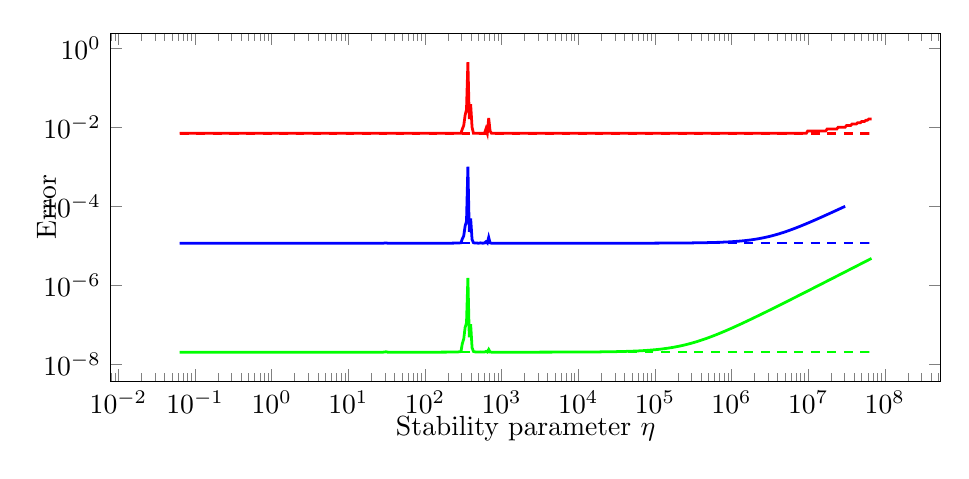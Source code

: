 \begin{tikzpicture}%
\begin{axis}[xmode=log,ymode=log,height=6cm,mark options={solid},xlabel={Stability parameter $\eta$},ylabel={Error},ylabel style={yshift=-0.4cm},xlabel style={yshift=0.2cm},width=1\textwidth]%
\addplot[color=green,line width=1pt,solid] coordinates {%
(0.063,2.012e-08)%
(0.065,2.012e-08)%
(0.068,2.012e-08)%
(0.071,2.012e-08)%
(0.074,2.012e-08)%
(0.077,2.012e-08)%
(0.08,2.012e-08)%
(0.084,2.012e-08)%
(0.087,2.012e-08)%
(0.091,2.012e-08)%
(0.095,2.012e-08)%
(0.099,2.012e-08)%
(0.103,2.012e-08)%
(0.108,2.012e-08)%
(0.112,2.012e-08)%
(0.116,2.012e-08)%
(0.122,2.012e-08)%
(0.127,2.012e-08)%
(0.132,2.012e-08)%
(0.138,2.012e-08)%
(0.144,2.012e-08)%
(0.15,2.012e-08)%
(0.156,2.012e-08)%
(0.163,2.012e-08)%
(0.17,2.012e-08)%
(0.177,2.012e-08)%
(0.185,2.012e-08)%
(0.193,2.012e-08)%
(0.201,2.012e-08)%
(0.209,2.012e-08)%
(0.218,2.012e-08)%
(0.227,2.012e-08)%
(0.237,2.012e-08)%
(0.247,2.012e-08)%
(0.258,2.012e-08)%
(0.269,2.012e-08)%
(0.28,2.012e-08)%
(0.292,2.012e-08)%
(0.305,2.012e-08)%
(0.317,2.012e-08)%
(0.331,2.012e-08)%
(0.345,2.012e-08)%
(0.36,2.012e-08)%
(0.375,2.012e-08)%
(0.391,2.012e-08)%
(0.408,2.012e-08)%
(0.425,2.012e-08)%
(0.443,2.012e-08)%
(0.462,2.012e-08)%
(0.481,2.012e-08)%
(0.502,2.012e-08)%
(0.524,2.012e-08)%
(0.546,2.012e-08)%
(0.569,2.012e-08)%
(0.593,2.012e-08)%
(0.618,2.012e-08)%
(0.644,2.012e-08)%
(0.672,2.012e-08)%
(0.701,2.012e-08)%
(0.731,2.012e-08)%
(0.762,2.012e-08)%
(0.794,2.012e-08)%
(0.828,2.012e-08)%
(0.863,2.012e-08)%
(0.9,2.012e-08)%
(0.938,2.012e-08)%
(0.978,2.012e-08)%
(1.02,2.012e-08)%
(1.063,2.012e-08)%
(1.108,2.012e-08)%
(1.155,2.012e-08)%
(1.204,2.012e-08)%
(1.256,2.012e-08)%
(1.309,2.012e-08)%
(1.365,2.012e-08)%
(1.423,2.012e-08)%
(1.484,2.012e-08)%
(1.547,2.012e-08)%
(1.613,2.012e-08)%
(1.681,2.012e-08)%
(1.753,2.012e-08)%
(1.827,2.012e-08)%
(1.905,2.012e-08)%
(1.986,2.012e-08)%
(2.07,2.012e-08)%
(2.159,2.012e-08)%
(2.251,2.012e-08)%
(2.346,2.012e-08)%
(2.446,2.012e-08)%
(2.55,2.012e-08)%
(2.659,2.012e-08)%
(2.772,2.012e-08)%
(2.89,2.012e-08)%
(3.013,2.012e-08)%
(3.141,2.012e-08)%
(3.275,2.012e-08)%
(3.414,2.012e-08)%
(3.56,2.012e-08)%
(3.711,2.012e-08)%
(3.869,2.012e-08)%
(4.033,2.012e-08)%
(4.205,2.012e-08)%
(4.384,2.012e-08)%
(4.571,2.012e-08)%
(4.765,2.012e-08)%
(4.968,2.012e-08)%
(5.18,2.012e-08)%
(5.4,2.012e-08)%
(5.629,2.012e-08)%
(5.869,2.012e-08)%
(6.118,2.012e-08)%
(6.379,2.012e-08)%
(6.65,2.012e-08)%
(6.934,2.012e-08)%
(7.229,2.012e-08)%
(7.536,2.012e-08)%
(7.857,2.012e-08)%
(8.191,2.012e-08)%
(8.54,2.012e-08)%
(8.903,2.012e-08)%
(9.282,2.012e-08)%
(9.677,2.012e-08)%
(10.089,2.012e-08)%
(10.518,2.012e-08)%
(10.966,2.012e-08)%
(11.432,2.012e-08)%
(11.919,2.012e-08)%
(12.426,2.012e-08)%
(12.955,2.012e-08)%
(13.506,2.012e-08)%
(14.081,2.012e-08)%
(14.68,2.012e-08)%
(15.304,2.012e-08)%
(15.956,2.012e-08)%
(16.635,2.012e-08)%
(17.343,2.012e-08)%
(18.081,2.012e-08)%
(18.85,2.012e-08)%
(19.652,2.012e-08)%
(20.488,2.012e-08)%
(21.36,2.012e-08)%
(22.269,2.012e-08)%
(23.217,2.012e-08)%
(24.204,2.012e-08)%
(25.235,2.012e-08)%
(26.308,2.012e-08)%
(27.428,2.013e-08)%
(28.595,2.014e-08)%
(29.811,2.031e-08)%
(31.08,2.061e-08)%
(32.403,2.017e-08)%
(33.781,2.014e-08)%
(35.219,2.014e-08)%
(36.717,2.013e-08)%
(38.28,2.013e-08)%
(39.909,2.013e-08)%
(41.607,2.013e-08)%
(43.377,2.013e-08)%
(45.224,2.013e-08)%
(47.148,2.013e-08)%
(49.154,2.013e-08)%
(51.245,2.013e-08)%
(53.427,2.013e-08)%
(55.7,2.013e-08)%
(58.07,2.013e-08)%
(60.541,2.013e-08)%
(63.117,2.013e-08)%
(65.803,2.013e-08)%
(68.603,2.013e-08)%
(71.523,2.013e-08)%
(74.566,2.013e-08)%
(77.739,2.013e-08)%
(81.046,2.013e-08)%
(84.495,2.013e-08)%
(88.091,2.013e-08)%
(91.839,2.013e-08)%
(95.747,2.013e-08)%
(99.822,2.013e-08)%
(104.07,2.013e-08)%
(108.498,2.014e-08)%
(113.115,2.014e-08)%
(117.928,2.014e-08)%
(122.946,2.014e-08)%
(128.178,2.014e-08)%
(133.632,2.014e-08)%
(139.318,2.015e-08)%
(145.247,2.015e-08)%
(151.428,2.015e-08)%
(157.871,2.015e-08)%
(164.589,2.016e-08)%
(171.593,2.016e-08)%
(178.895,2.017e-08)%
(186.507,2.017e-08)%
(194.444,2.018e-08)%
(202.717,2.019e-08)%
(211.343,2.02e-08)%
(220.337,2.021e-08)%
(229.713,2.023e-08)%
(239.487,2.026e-08)%
(249.679,2.029e-08)%
(260.303,2.034e-08)%
(271.38,2.043e-08)%
(282.927,2.057e-08)%
(294.967,2.085e-08)%
(307.519,3.361e-08)%
(320.604,4.31e-08)%
(334.246,8.534e-08)%
(348.47,1.1e-07)%
(363.298,1.533e-06)%
(378.757,4.802e-08)%
(394.874,1.026e-07)%
(411.677,2.622e-08)%
(429.196,2.097e-08)%
(447.459,2.048e-08)%
(466.499,2.041e-08)%
(486.35,2.03e-08)%
(507.046,2.026e-08)%
(528.622,2.045e-08)%
(551.116,2.025e-08)%
(574.568,2.022e-08)%
(599.017,2.027e-08)%
(624.507,2.097e-08)%
(651.078,2.021e-08)%
(678.784,2.358e-08)%
(707.667,2.031e-08)%
(737.786,2.015e-08)%
(769.178,2.015e-08)%
(801.907,2.014e-08)%
(836.032,2.014e-08)%
(871.61,2.014e-08)%
(908.698,2.014e-08)%
(947.366,2.014e-08)%
(987.68,2.014e-08)%
(1029.709,2.014e-08)%
(1073.523,2.014e-08)%
(1119.2,2.014e-08)%
(1166.829,2.014e-08)%
(1216.48,2.014e-08)%
(1268.243,2.014e-08)%
(1322.214,2.014e-08)%
(1378.477,2.014e-08)%
(1437.133,2.014e-08)%
(1498.285,2.014e-08)%
(1562.042,2.014e-08)%
(1628.512,2.014e-08)%
(1697.811,2.014e-08)%
(1770.054,2.014e-08)%
(1845.376,2.014e-08)%
(1923.904,2.014e-08)%
(2005.766,2.014e-08)%
(2091.117,2.014e-08)%
(2180.102,2.014e-08)%
(2272.87,2.014e-08)%
(2369.587,2.015e-08)%
(2470.419,2.015e-08)%
(2575.546,2.015e-08)%
(2685.139,2.015e-08)%
(2799.398,2.015e-08)%
(2918.522,2.015e-08)%
(3042.714,2.015e-08)%
(3172.186,2.016e-08)%
(3307.174,2.016e-08)%
(3447.904,2.016e-08)%
(3594.618,2.016e-08)%
(3747.578,2.016e-08)%
(3907.046,2.017e-08)%
(4073.306,2.017e-08)%
(4246.637,2.017e-08)%
(4427.341,2.017e-08)%
(4615.738,2.018e-08)%
(4812.147,2.018e-08)%
(5016.915,2.018e-08)%
(5230.4,2.019e-08)%
(5452.966,2.019e-08)%
(5685.005,2.019e-08)%
(5926.918,2.02e-08)%
(6179.123,2.02e-08)%
(6442.048,2.02e-08)%
(6716.16,2.021e-08)%
(7001.984,2.021e-08)%
(7299.904,2.022e-08)%
(7610.56,2.022e-08)%
(7934.4,2.023e-08)%
(8272.064,2.023e-08)%
(8624.064,2.024e-08)%
(8991.04,2.025e-08)%
(9373.632,2.025e-08)%
(9772.48,2.026e-08)%
(10188.352,2.027e-08)%
(10621.888,2.028e-08)%
(11073.856,2.028e-08)%
(11545.088,2.029e-08)%
(12036.352,2.03e-08)%
(12548.544,2.031e-08)%
(13082.496,2.032e-08)%
(13639.168,2.033e-08)%
(14219.584,2.035e-08)%
(14824.64,2.036e-08)%
(15455.488,2.037e-08)%
(16113.152,2.039e-08)%
(16798.848,2.04e-08)%
(17513.664,2.042e-08)%
(18258.88,2.043e-08)%
(19035.84,2.045e-08)%
(19845.888,2.047e-08)%
(20690.368,2.049e-08)%
(21570.816,2.051e-08)%
(22488.704,2.053e-08)%
(23445.696,2.055e-08)%
(24443.328,2.057e-08)%
(25483.456,2.06e-08)%
(26567.872,2.063e-08)%
(27698.432,2.066e-08)%
(28877.056,2.069e-08)%
(30105.856,2.072e-08)%
(31386.944,2.075e-08)%
(32722.496,2.079e-08)%
(34114.944,2.083e-08)%
(35566.656,2.087e-08)%
(37080.064,2.091e-08)%
(38657.92,2.095e-08)%
(40302.912,2.1e-08)%
(42017.92,2.105e-08)%
(43805.888,2.111e-08)%
(45669.952,2.116e-08)%
(47613.312,2.122e-08)%
(49639.424,2.129e-08)%
(51751.68,2.136e-08)%
(53953.856,2.143e-08)%
(56249.728,2.15e-08)%
(58643.328,2.159e-08)%
(61138.752,2.167e-08)%
(63740.352,2.176e-08)%
(66452.48,2.186e-08)%
(69280.64,2.196e-08)%
(72228.48,2.207e-08)%
(75301.76,2.219e-08)%
(78506.24,2.231e-08)%
(81847.04,2.244e-08)%
(85329.92,2.258e-08)%
(88960.64,2.272e-08)%
(92746.24,2.288e-08)%
(96693.12,2.304e-08)%
(100807.68,2.322e-08)%
(105096.96,2.34e-08)%
(109569.28,2.36e-08)%
(114231.68,2.38e-08)%
(119092.48,2.402e-08)%
(124160.0,2.426e-08)%
(129443.84,2.45e-08)%
(134951.68,2.477e-08)%
(140694.4,2.504e-08)%
(146680.96,2.533e-08)%
(152922.88,2.565e-08)%
(159430.4,2.597e-08)%
(166214.4,2.632e-08)%
(173287.04,2.669e-08)%
(180661.12,2.708e-08)%
(188348.8,2.749e-08)%
(196363.52,2.792e-08)%
(204719.36,2.838e-08)%
(213430.4,2.886e-08)%
(222512.64,2.937e-08)%
(231980.8,2.991e-08)%
(241852.16,3.048e-08)%
(252144.0,3.108e-08)%
(262873.6,3.171e-08)%
(274059.52,3.237e-08)%
(285720.96,3.307e-08)%
(297879.68,3.381e-08)%
(310554.88,3.459e-08)%
(323769.6,3.54e-08)%
(337546.88,3.626e-08)%
(351910.4,3.716e-08)%
(366885.12,3.811e-08)%
(382497.28,3.911e-08)%
(398773.76,4.015e-08)%
(415742.72,4.125e-08)%
(433433.6,4.24e-08)%
(451877.12,4.361e-08)%
(471105.92,4.487e-08)%
(491152.64,4.62e-08)%
(512052.48,4.759e-08)%
(533841.28,4.905e-08)%
(556558.08,5.058e-08)%
(580240.64,5.217e-08)%
(604931.84,5.384e-08)%
(630673.28,5.559e-08)%
(657510.4,5.743e-08)%
(685491.2,5.934e-08)%
(714656.0,6.134e-08)%
(745068.8,6.344e-08)%
(776774.4,6.563e-08)%
(809824.0,6.792e-08)%
(844288.0,7.031e-08)%
(880211.2,7.281e-08)%
(917670.4,7.542e-08)%
(956716.8,7.814e-08)%
(997427.2,8.099e-08)%
(1039872.0,8.396e-08)%
(1084121.6,8.707e-08)%
(1130252.8,9.03e-08)%
(1178348.8,9.369e-08)%
(1228492.8,9.722e-08)%
(1280768.0,1.009e-07)%
(1335270.4,1.047e-07)%
(1392089.6,1.088e-07)%
(1451321.6,1.129e-07)%
(1513081.6,1.173e-07)%
(1577465.6,1.219e-07)%
(1644595.2,1.266e-07)%
(1714572.8,1.316e-07)%
(1787532.8,1.368e-07)%
(1863596.8,1.422e-07)%
(1942899.2,1.478e-07)%
(2025574.4,1.537e-07)%
(2111769.6,1.598e-07)%
(2201632.0,1.662e-07)%
(2295315.2,1.728e-07)%
(2392985.6,1.798e-07)%
(2494816.0,1.87e-07)%
(2600972.8,1.946e-07)%
(2711654.4,2.024e-07)%
(2827040.0,2.106e-07)%
(2947340.8,2.192e-07)%
(3072755.2,2.281e-07)%
(3203513.6,2.374e-07)%
(3339827.2,2.471e-07)%
(3481945.6,2.573e-07)%
(3630112.0,2.678e-07)%
(3784582.4,2.788e-07)%
(3945625.6,2.903e-07)%
(4113523.2,3.022e-07)%
(4288569.6,3.147e-07)%
(4471059.2,3.277e-07)%
(4661312.0,3.412e-07)%
(4859660.8,3.554e-07)%
(5066457.6,3.701e-07)%
(5282048.0,3.854e-07)%
(5506809.6,4.015e-07)%
(5741139.2,4.181e-07)%
(5985440.0,4.355e-07)%
(6240134.4,4.536e-07)%
(6505664.0,4.725e-07)%
(6782528.0,4.922e-07)%
(7071104.0,5.128e-07)%
(7372032.0,5.342e-07)%
(7685696.0,5.565e-07)%
(8012736.0,5.798e-07)%
(8353728.0,6.04e-07)%
(8709184.0,6.293e-07)%
(9079808.0,6.556e-07)%
(9466176.0,6.831e-07)%
(9868992.0,7.117e-07)%
(10288896.0,7.416e-07)%
(10726720.0,7.727e-07)%
(11183168.0,8.052e-07)%
(11659072.0,8.39e-07)%
(12155200.0,8.743e-07)%
(12672448.0,9.111e-07)%
(13211712.0,9.493e-07)%
(13773888.0,9.893e-07)%
(14360000.0,1.031e-06)%
(14971072.0,1.074e-06)%
(15608128.0,1.119e-06)%
(16272256.0,1.167e-06)%
(16964672.0,1.216e-06)%
(17686592.0,1.267e-06)%
(18439168.0,1.32e-06)%
(19223808.0,1.376e-06)%
(20041856.0,1.434e-06)%
(20894720.0,1.494e-06)%
(21783808.0,1.557e-06)%
(22710784.0,1.623e-06)%
(23677184.0,1.692e-06)%
(24684736.0,1.763e-06)%
(25735104.0,1.837e-06)%
(26830208.0,1.915e-06)%
(27971904.0,1.996e-06)%
(29162176.0,2.08e-06)%
(30403136.0,2.168e-06)%
(31696832.0,2.259e-06)%
(33045632.0,2.355e-06)%
(34451776.0,2.454e-06)%
(35917824.0,2.558e-06)%
(37446208.0,2.666e-06)%
(39039680.0,2.778e-06)%
(40700864.0,2.896e-06)%
(42432832.0,3.018e-06)%
(44238464.0,3.145e-06)%
(46120896.0,3.278e-06)%
(48083456.0,3.416e-06)%
(50129536.0,3.561e-06)%
(52262720.0,3.711e-06)%
(54486656.0,3.868e-06)%
(56805184.0,4.031e-06)%
(59222400.0,4.201e-06)%
(61742464.0,4.379e-06)%
(64369920.0,4.564e-06)%
(67109120.0,4.756e-06)%
};%
%
%
\addplot[color=blue,line width=1pt,solid] coordinates {%
(0.063,1.153e-05)%
(0.065,1.153e-05)%
(0.068,1.153e-05)%
(0.071,1.153e-05)%
(0.074,1.153e-05)%
(0.077,1.153e-05)%
(0.08,1.153e-05)%
(0.084,1.153e-05)%
(0.087,1.153e-05)%
(0.091,1.153e-05)%
(0.095,1.153e-05)%
(0.099,1.153e-05)%
(0.103,1.153e-05)%
(0.108,1.153e-05)%
(0.112,1.153e-05)%
(0.116,1.153e-05)%
(0.122,1.153e-05)%
(0.127,1.153e-05)%
(0.132,1.153e-05)%
(0.138,1.153e-05)%
(0.144,1.153e-05)%
(0.15,1.153e-05)%
(0.156,1.153e-05)%
(0.163,1.153e-05)%
(0.17,1.153e-05)%
(0.177,1.153e-05)%
(0.185,1.153e-05)%
(0.193,1.153e-05)%
(0.201,1.153e-05)%
(0.209,1.153e-05)%
(0.218,1.153e-05)%
(0.227,1.153e-05)%
(0.237,1.153e-05)%
(0.247,1.153e-05)%
(0.258,1.153e-05)%
(0.269,1.153e-05)%
(0.28,1.153e-05)%
(0.292,1.153e-05)%
(0.305,1.153e-05)%
(0.317,1.153e-05)%
(0.331,1.153e-05)%
(0.345,1.153e-05)%
(0.36,1.153e-05)%
(0.375,1.153e-05)%
(0.391,1.153e-05)%
(0.408,1.153e-05)%
(0.425,1.153e-05)%
(0.443,1.153e-05)%
(0.462,1.153e-05)%
(0.481,1.153e-05)%
(0.502,1.153e-05)%
(0.524,1.153e-05)%
(0.546,1.153e-05)%
(0.569,1.153e-05)%
(0.593,1.153e-05)%
(0.618,1.153e-05)%
(0.644,1.153e-05)%
(0.672,1.153e-05)%
(0.701,1.153e-05)%
(0.731,1.153e-05)%
(0.762,1.153e-05)%
(0.794,1.153e-05)%
(0.828,1.153e-05)%
(0.863,1.153e-05)%
(0.9,1.153e-05)%
(0.938,1.153e-05)%
(0.978,1.153e-05)%
(1.02,1.153e-05)%
(1.063,1.153e-05)%
(1.108,1.153e-05)%
(1.155,1.153e-05)%
(1.204,1.153e-05)%
(1.256,1.153e-05)%
(1.309,1.153e-05)%
(1.365,1.153e-05)%
(1.423,1.153e-05)%
(1.484,1.153e-05)%
(1.547,1.153e-05)%
(1.613,1.153e-05)%
(1.681,1.153e-05)%
(1.753,1.153e-05)%
(1.827,1.153e-05)%
(1.905,1.153e-05)%
(1.986,1.153e-05)%
(2.07,1.153e-05)%
(2.159,1.153e-05)%
(2.251,1.153e-05)%
(2.346,1.153e-05)%
(2.446,1.153e-05)%
(2.55,1.153e-05)%
(2.659,1.153e-05)%
(2.772,1.153e-05)%
(2.89,1.153e-05)%
(3.013,1.153e-05)%
(3.141,1.153e-05)%
(3.275,1.153e-05)%
(3.414,1.153e-05)%
(3.56,1.153e-05)%
(3.711,1.153e-05)%
(3.869,1.153e-05)%
(4.033,1.153e-05)%
(4.205,1.153e-05)%
(4.384,1.153e-05)%
(4.571,1.153e-05)%
(4.765,1.153e-05)%
(4.968,1.153e-05)%
(5.18,1.153e-05)%
(5.4,1.153e-05)%
(5.629,1.153e-05)%
(5.869,1.153e-05)%
(6.118,1.153e-05)%
(6.379,1.153e-05)%
(6.65,1.153e-05)%
(6.934,1.153e-05)%
(7.229,1.153e-05)%
(7.536,1.153e-05)%
(7.857,1.153e-05)%
(8.191,1.153e-05)%
(8.54,1.153e-05)%
(8.903,1.153e-05)%
(9.282,1.153e-05)%
(9.677,1.153e-05)%
(10.089,1.153e-05)%
(10.518,1.153e-05)%
(10.966,1.153e-05)%
(11.432,1.153e-05)%
(11.919,1.153e-05)%
(12.426,1.153e-05)%
(12.955,1.153e-05)%
(13.506,1.153e-05)%
(14.081,1.153e-05)%
(14.68,1.153e-05)%
(15.304,1.153e-05)%
(15.956,1.153e-05)%
(16.635,1.153e-05)%
(17.343,1.153e-05)%
(18.081,1.153e-05)%
(18.85,1.153e-05)%
(19.652,1.153e-05)%
(20.488,1.153e-05)%
(21.36,1.153e-05)%
(22.269,1.153e-05)%
(23.217,1.153e-05)%
(24.204,1.153e-05)%
(25.235,1.154e-05)%
(26.308,1.154e-05)%
(27.428,1.154e-05)%
(28.595,1.155e-05)%
(29.811,1.163e-05)%
(31.08,1.172e-05)%
(32.403,1.155e-05)%
(33.781,1.154e-05)%
(35.219,1.154e-05)%
(36.717,1.154e-05)%
(38.28,1.154e-05)%
(39.909,1.154e-05)%
(41.607,1.154e-05)%
(43.377,1.154e-05)%
(45.224,1.154e-05)%
(47.148,1.154e-05)%
(49.154,1.154e-05)%
(51.245,1.154e-05)%
(53.427,1.154e-05)%
(55.7,1.154e-05)%
(58.07,1.154e-05)%
(60.541,1.154e-05)%
(63.117,1.154e-05)%
(65.803,1.154e-05)%
(68.603,1.154e-05)%
(71.523,1.154e-05)%
(74.566,1.154e-05)%
(77.739,1.154e-05)%
(81.046,1.154e-05)%
(84.495,1.154e-05)%
(88.091,1.154e-05)%
(91.839,1.154e-05)%
(95.747,1.154e-05)%
(99.822,1.154e-05)%
(104.07,1.154e-05)%
(108.498,1.154e-05)%
(113.115,1.154e-05)%
(117.928,1.154e-05)%
(122.946,1.154e-05)%
(128.178,1.154e-05)%
(133.632,1.155e-05)%
(139.318,1.155e-05)%
(145.247,1.155e-05)%
(151.428,1.155e-05)%
(157.871,1.155e-05)%
(164.589,1.155e-05)%
(171.593,1.155e-05)%
(178.895,1.156e-05)%
(186.507,1.156e-05)%
(194.444,1.156e-05)%
(202.717,1.157e-05)%
(211.343,1.157e-05)%
(220.337,1.158e-05)%
(229.713,1.159e-05)%
(239.487,1.16e-05)%
(249.679,1.162e-05)%
(260.303,1.164e-05)%
(271.38,1.167e-05)%
(282.927,1.173e-05)%
(294.967,1.185e-05)%
(307.519,1.49e-05)%
(320.604,1.769e-05)%
(334.246,3.12e-05)%
(348.47,4.192e-05)%
(363.298,0.001)%
(378.757,2.227e-05)%
(394.874,4.904e-05)%
(411.677,1.433e-05)%
(429.196,1.189e-05)%
(447.459,1.165e-05)%
(466.499,1.164e-05)%
(486.35,1.159e-05)%
(507.046,1.157e-05)%
(528.622,1.177e-05)%
(551.116,1.16e-05)%
(574.568,1.158e-05)%
(599.017,1.165e-05)%
(624.507,1.256e-05)%
(651.078,1.162e-05)%
(678.784,1.629e-05)%
(707.667,1.179e-05)%
(737.786,1.154e-05)%
(769.178,1.153e-05)%
(801.907,1.153e-05)%
(836.032,1.153e-05)%
(871.61,1.153e-05)%
(908.698,1.153e-05)%
(947.366,1.152e-05)%
(987.68,1.152e-05)%
(1029.709,1.152e-05)%
(1073.523,1.152e-05)%
(1119.2,1.152e-05)%
(1166.829,1.152e-05)%
(1216.48,1.152e-05)%
(1268.243,1.152e-05)%
(1322.214,1.152e-05)%
(1378.477,1.152e-05)%
(1437.133,1.152e-05)%
(1498.285,1.152e-05)%
(1562.042,1.152e-05)%
(1628.512,1.152e-05)%
(1697.811,1.152e-05)%
(1770.054,1.152e-05)%
(1845.376,1.152e-05)%
(1923.904,1.152e-05)%
(2005.766,1.152e-05)%
(2091.117,1.152e-05)%
(2180.102,1.152e-05)%
(2272.87,1.152e-05)%
(2369.587,1.152e-05)%
(2470.419,1.152e-05)%
(2575.546,1.152e-05)%
(2685.139,1.152e-05)%
(2799.398,1.152e-05)%
(2918.522,1.152e-05)%
(3042.714,1.152e-05)%
(3172.186,1.152e-05)%
(3307.174,1.152e-05)%
(3447.904,1.152e-05)%
(3594.618,1.152e-05)%
(3747.578,1.152e-05)%
(3907.046,1.152e-05)%
(4073.306,1.152e-05)%
(4246.637,1.152e-05)%
(4427.341,1.152e-05)%
(4615.738,1.152e-05)%
(4812.147,1.153e-05)%
(5016.915,1.153e-05)%
(5230.4,1.153e-05)%
(5452.966,1.153e-05)%
(5685.005,1.153e-05)%
(5926.918,1.153e-05)%
(6179.123,1.153e-05)%
(6442.048,1.153e-05)%
(6716.16,1.153e-05)%
(7001.984,1.153e-05)%
(7299.904,1.153e-05)%
(7610.56,1.153e-05)%
(7934.4,1.153e-05)%
(8272.064,1.153e-05)%
(8624.064,1.153e-05)%
(8991.04,1.153e-05)%
(9373.632,1.153e-05)%
(9772.48,1.153e-05)%
(10188.352,1.153e-05)%
(10621.888,1.153e-05)%
(11073.856,1.153e-05)%
(11545.088,1.153e-05)%
(12036.352,1.153e-05)%
(12548.544,1.153e-05)%
(13082.496,1.153e-05)%
(13639.168,1.153e-05)%
(14219.584,1.153e-05)%
(14824.64,1.153e-05)%
(15455.488,1.153e-05)%
(16113.152,1.153e-05)%
(16798.848,1.153e-05)%
(17513.664,1.153e-05)%
(18258.88,1.153e-05)%
(19035.84,1.153e-05)%
(19845.888,1.153e-05)%
(20690.368,1.153e-05)%
(21570.816,1.153e-05)%
(22488.704,1.153e-05)%
(23445.696,1.154e-05)%
(24443.328,1.154e-05)%
(25483.456,1.154e-05)%
(26567.872,1.154e-05)%
(27698.432,1.154e-05)%
(28877.056,1.154e-05)%
(30105.856,1.154e-05)%
(31386.944,1.154e-05)%
(32722.496,1.154e-05)%
(34114.944,1.154e-05)%
(35566.656,1.154e-05)%
(37080.064,1.154e-05)%
(38657.92,1.155e-05)%
(40302.912,1.155e-05)%
(42017.92,1.155e-05)%
(43805.888,1.155e-05)%
(45669.952,1.155e-05)%
(47613.312,1.155e-05)%
(49639.424,1.155e-05)%
(51751.68,1.155e-05)%
(53953.856,1.156e-05)%
(56249.728,1.156e-05)%
(58643.328,1.156e-05)%
(61138.752,1.156e-05)%
(63740.352,1.156e-05)%
(66452.48,1.156e-05)%
(69280.64,1.157e-05)%
(72228.48,1.157e-05)%
(75301.76,1.157e-05)%
(78506.24,1.157e-05)%
(81847.04,1.157e-05)%
(85329.92,1.158e-05)%
(88960.64,1.158e-05)%
(92746.24,1.158e-05)%
(96693.12,1.158e-05)%
(100807.68,1.159e-05)%
(105096.96,1.159e-05)%
(109569.28,1.159e-05)%
(114231.68,1.16e-05)%
(119092.48,1.16e-05)%
(124160.0,1.161e-05)%
(129443.84,1.161e-05)%
(134951.68,1.161e-05)%
(140694.4,1.162e-05)%
(146680.96,1.162e-05)%
(152922.88,1.163e-05)%
(159430.4,1.163e-05)%
(166214.4,1.164e-05)%
(173287.04,1.164e-05)%
(180661.12,1.165e-05)%
(188348.8,1.165e-05)%
(196363.52,1.166e-05)%
(204719.36,1.167e-05)%
(213430.4,1.167e-05)%
(222512.64,1.168e-05)%
(231980.8,1.169e-05)%
(241852.16,1.17e-05)%
(252144.0,1.171e-05)%
(262873.6,1.172e-05)%
(274059.52,1.173e-05)%
(285720.96,1.174e-05)%
(297879.68,1.175e-05)%
(310554.88,1.176e-05)%
(323769.6,1.177e-05)%
(337546.88,1.178e-05)%
(351910.4,1.18e-05)%
(366885.12,1.181e-05)%
(382497.28,1.183e-05)%
(398773.76,1.184e-05)%
(415742.72,1.186e-05)%
(433433.6,1.188e-05)%
(451877.12,1.19e-05)%
(471105.92,1.192e-05)%
(491152.64,1.194e-05)%
(512052.48,1.196e-05)%
(533841.28,1.198e-05)%
(556558.08,1.201e-05)%
(580240.64,1.204e-05)%
(604931.84,1.206e-05)%
(630673.28,1.209e-05)%
(657510.4,1.213e-05)%
(685491.2,1.216e-05)%
(714656.0,1.22e-05)%
(745068.8,1.224e-05)%
(776774.4,1.228e-05)%
(809824.0,1.232e-05)%
(844288.0,1.237e-05)%
(880211.2,1.242e-05)%
(917670.4,1.247e-05)%
(956716.8,1.253e-05)%
(997427.2,1.259e-05)%
(1039872.0,1.265e-05)%
(1084121.6,1.272e-05)%
(1130252.8,1.28e-05)%
(1178348.8,1.287e-05)%
(1228492.8,1.296e-05)%
(1280768.0,1.305e-05)%
(1335270.4,1.314e-05)%
(1392089.6,1.324e-05)%
(1451321.6,1.335e-05)%
(1513081.6,1.346e-05)%
(1577465.6,1.358e-05)%
(1644595.2,1.371e-05)%
(1714572.8,1.385e-05)%
(1787532.8,1.4e-05)%
(1863596.8,1.416e-05)%
(1942899.2,1.432e-05)%
(2025574.4,1.45e-05)%
(2111769.6,1.469e-05)%
(2201632.0,1.489e-05)%
(2295315.2,1.51e-05)%
(2392985.6,1.533e-05)%
(2494816.0,1.557e-05)%
(2600972.8,1.582e-05)%
(2711654.4,1.609e-05)%
(2827040.0,1.638e-05)%
(2947340.8,1.668e-05)%
(3072755.2,1.7e-05)%
(3203513.6,1.734e-05)%
(3339827.2,1.77e-05)%
(3481945.6,1.808e-05)%
(3630112.0,1.848e-05)%
(3784582.4,1.89e-05)%
(3945625.6,1.934e-05)%
(4113523.2,1.981e-05)%
(4288569.6,2.031e-05)%
(4471059.2,2.083e-05)%
(4661312.0,2.137e-05)%
(4859660.8,2.195e-05)%
(5066457.6,2.255e-05)%
(5282048.0,2.318e-05)%
(5506809.6,2.385e-05)%
(5741139.2,2.455e-05)%
(5985440.0,2.528e-05)%
(6240134.4,2.604e-05)%
(6505664.0,2.685e-05)%
(6782528.0,2.769e-05)%
(7071104.0,2.857e-05)%
(7372032.0,2.949e-05)%
(7685696.0,3.045e-05)%
(8012736.0,3.145e-05)%
(8353728.0,3.25e-05)%
(8709184.0,3.36e-05)%
(9079808.0,3.474e-05)%
(9466176.0,3.594e-05)%
(9868992.0,3.718e-05)%
(10288896.0,3.848e-05)%
(10726720.0,3.984e-05)%
(11183168.0,4.125e-05)%
(11659072.0,4.272e-05)%
(12155200.0,4.425e-05)%
(12672448.0,4.585e-05)%
(13211712.0,4.751e-05)%
(13773888.0,4.924e-05)%
(14360000.0,5.105e-05)%
(14971072.0,5.292e-05)%
(15608128.0,5.488e-05)%
(16272256.0,5.691e-05)%
(16964672.0,5.902e-05)%
(17686592.0,6.122e-05)%
(18439168.0,6.351e-05)%
(19223808.0,6.589e-05)%
(20041856.0,6.836e-05)%
(20894720.0,7.093e-05)%
(21783808.0,7.361e-05)%
(22710784.0,7.639e-05)%
(23677184.0,7.928e-05)%
(24684736.0,8.228e-05)%
(25735104.0,8.54e-05)%
(26830208.0,8.864e-05)%
(27971904.0,9.201e-05)%
(29162176.0,9.551e-05)%
(30403136.0,9.915e-05)%
(31696832.0,0.0)%
(33045632.0,0.0)%
(34451776.0,0.0)%
(35917824.0,0.0)%
(37446208.0,0.0)%
(39039680.0,0.0)%
(40700864.0,0.0)%
(42432832.0,0.0)%
(44238464.0,0.0)%
(46120896.0,0.0)%
(48083456.0,0.0)%
(50129536.0,0.0)%
(52262720.0,0.0)%
(54486656.0,0.0)%
(56805184.0,0.0)%
(59222400.0,0.0)%
(61742464.0,0.0)%
(64369920.0,0.0)%
(67109120.0,0.0)%
};%
%
%
\addplot[color=red,line width=1pt,solid] coordinates {%
(0.063,0.007)%
(0.065,0.007)%
(0.068,0.007)%
(0.071,0.007)%
(0.074,0.007)%
(0.077,0.007)%
(0.08,0.007)%
(0.084,0.007)%
(0.087,0.007)%
(0.091,0.007)%
(0.095,0.007)%
(0.099,0.007)%
(0.103,0.007)%
(0.108,0.007)%
(0.112,0.007)%
(0.116,0.007)%
(0.122,0.007)%
(0.127,0.007)%
(0.132,0.007)%
(0.138,0.007)%
(0.144,0.007)%
(0.15,0.007)%
(0.156,0.007)%
(0.163,0.007)%
(0.17,0.007)%
(0.177,0.007)%
(0.185,0.007)%
(0.193,0.007)%
(0.201,0.007)%
(0.209,0.007)%
(0.218,0.007)%
(0.227,0.007)%
(0.237,0.007)%
(0.247,0.007)%
(0.258,0.007)%
(0.269,0.007)%
(0.28,0.007)%
(0.292,0.007)%
(0.305,0.007)%
(0.317,0.007)%
(0.331,0.007)%
(0.345,0.007)%
(0.36,0.007)%
(0.375,0.007)%
(0.391,0.007)%
(0.408,0.007)%
(0.425,0.007)%
(0.443,0.007)%
(0.462,0.007)%
(0.481,0.007)%
(0.502,0.007)%
(0.524,0.007)%
(0.546,0.007)%
(0.569,0.007)%
(0.593,0.007)%
(0.618,0.007)%
(0.644,0.007)%
(0.672,0.007)%
(0.701,0.007)%
(0.731,0.007)%
(0.762,0.007)%
(0.794,0.007)%
(0.828,0.007)%
(0.863,0.007)%
(0.9,0.007)%
(0.938,0.007)%
(0.978,0.007)%
(1.02,0.007)%
(1.063,0.007)%
(1.108,0.007)%
(1.155,0.007)%
(1.204,0.007)%
(1.256,0.007)%
(1.309,0.007)%
(1.365,0.007)%
(1.423,0.007)%
(1.484,0.007)%
(1.547,0.007)%
(1.613,0.007)%
(1.681,0.007)%
(1.753,0.007)%
(1.827,0.007)%
(1.905,0.007)%
(1.986,0.007)%
(2.07,0.007)%
(2.159,0.007)%
(2.251,0.007)%
(2.346,0.007)%
(2.446,0.007)%
(2.55,0.007)%
(2.659,0.007)%
(2.772,0.007)%
(2.89,0.007)%
(3.013,0.007)%
(3.141,0.007)%
(3.275,0.007)%
(3.414,0.007)%
(3.56,0.007)%
(3.711,0.007)%
(3.869,0.007)%
(4.033,0.007)%
(4.205,0.007)%
(4.384,0.007)%
(4.571,0.007)%
(4.765,0.007)%
(4.968,0.007)%
(5.18,0.007)%
(5.4,0.007)%
(5.629,0.007)%
(5.869,0.007)%
(6.118,0.007)%
(6.379,0.007)%
(6.65,0.007)%
(6.934,0.007)%
(7.229,0.007)%
(7.536,0.007)%
(7.857,0.007)%
(8.191,0.007)%
(8.54,0.007)%
(8.903,0.007)%
(9.282,0.007)%
(9.677,0.007)%
(10.089,0.007)%
(10.518,0.007)%
(10.966,0.007)%
(11.432,0.007)%
(11.919,0.007)%
(12.426,0.007)%
(12.955,0.007)%
(13.506,0.007)%
(14.081,0.007)%
(14.68,0.007)%
(15.304,0.007)%
(15.956,0.007)%
(16.635,0.007)%
(17.343,0.007)%
(18.081,0.007)%
(18.85,0.007)%
(19.652,0.007)%
(20.488,0.007)%
(21.36,0.007)%
(22.269,0.007)%
(23.217,0.007)%
(24.204,0.007)%
(25.235,0.007)%
(26.308,0.007)%
(27.428,0.007)%
(28.595,0.007)%
(29.811,0.007)%
(31.08,0.007)%
(32.403,0.007)%
(33.781,0.007)%
(35.219,0.007)%
(36.717,0.007)%
(38.28,0.007)%
(39.909,0.007)%
(41.607,0.007)%
(43.377,0.007)%
(45.224,0.007)%
(47.148,0.007)%
(49.154,0.007)%
(51.245,0.007)%
(53.427,0.007)%
(55.7,0.007)%
(58.07,0.007)%
(60.541,0.007)%
(63.117,0.007)%
(65.803,0.007)%
(68.603,0.007)%
(71.523,0.007)%
(74.566,0.007)%
(77.739,0.007)%
(81.046,0.007)%
(84.495,0.007)%
(88.091,0.007)%
(91.839,0.007)%
(95.747,0.007)%
(99.822,0.007)%
(104.07,0.007)%
(108.498,0.007)%
(113.115,0.007)%
(117.928,0.007)%
(122.946,0.007)%
(128.178,0.007)%
(133.632,0.007)%
(139.318,0.007)%
(145.247,0.007)%
(151.428,0.007)%
(157.871,0.007)%
(164.589,0.007)%
(171.593,0.007)%
(178.895,0.007)%
(186.507,0.007)%
(194.444,0.007)%
(202.717,0.007)%
(211.343,0.007)%
(220.337,0.007)%
(229.713,0.007)%
(239.487,0.007)%
(249.679,0.007)%
(260.303,0.007)%
(271.38,0.007)%
(282.927,0.007)%
(294.967,0.007)%
(307.519,0.009)%
(320.604,0.011)%
(334.246,0.02)%
(348.47,0.028)%
(363.298,0.44)%
(378.757,0.016)%
(394.874,0.038)%
(411.677,0.01)%
(429.196,0.007)%
(447.459,0.007)%
(466.499,0.007)%
(486.35,0.007)%
(507.046,0.007)%
(528.622,0.007)%
(551.116,0.007)%
(574.568,0.007)%
(599.017,0.007)%
(624.507,0.009)%
(651.078,0.007)%
(678.784,0.017)%
(707.667,0.008)%
(737.786,0.007)%
(769.178,0.007)%
(801.907,0.007)%
(836.032,0.007)%
(871.61,0.007)%
(908.698,0.007)%
(947.366,0.007)%
(987.68,0.007)%
(1029.709,0.007)%
(1073.523,0.007)%
(1119.2,0.007)%
(1166.829,0.007)%
(1216.48,0.007)%
(1268.243,0.007)%
(1322.214,0.007)%
(1378.477,0.007)%
(1437.133,0.007)%
(1498.285,0.007)%
(1562.042,0.007)%
(1628.512,0.007)%
(1697.811,0.007)%
(1770.054,0.007)%
(1845.376,0.007)%
(1923.904,0.007)%
(2005.766,0.007)%
(2091.117,0.007)%
(2180.102,0.007)%
(2272.87,0.007)%
(2369.587,0.007)%
(2470.419,0.007)%
(2575.546,0.007)%
(2685.139,0.007)%
(2799.398,0.007)%
(2918.522,0.007)%
(3042.714,0.007)%
(3172.186,0.007)%
(3307.174,0.007)%
(3447.904,0.007)%
(3594.618,0.007)%
(3747.578,0.007)%
(3907.046,0.007)%
(4073.306,0.007)%
(4246.637,0.007)%
(4427.341,0.007)%
(4615.738,0.007)%
(4812.147,0.007)%
(5016.915,0.007)%
(5230.4,0.007)%
(5452.966,0.007)%
(5685.005,0.007)%
(5926.918,0.007)%
(6179.123,0.007)%
(6442.048,0.007)%
(6716.16,0.007)%
(7001.984,0.007)%
(7299.904,0.007)%
(7610.56,0.007)%
(7934.4,0.007)%
(8272.064,0.007)%
(8624.064,0.007)%
(8991.04,0.007)%
(9373.632,0.007)%
(9772.48,0.007)%
(10188.352,0.007)%
(10621.888,0.007)%
(11073.856,0.007)%
(11545.088,0.007)%
(12036.352,0.007)%
(12548.544,0.007)%
(13082.496,0.007)%
(13639.168,0.007)%
(14219.584,0.007)%
(14824.64,0.007)%
(15455.488,0.007)%
(16113.152,0.007)%
(16798.848,0.007)%
(17513.664,0.007)%
(18258.88,0.007)%
(19035.84,0.007)%
(19845.888,0.007)%
(20690.368,0.007)%
(21570.816,0.007)%
(22488.704,0.007)%
(23445.696,0.007)%
(24443.328,0.007)%
(25483.456,0.007)%
(26567.872,0.007)%
(27698.432,0.007)%
(28877.056,0.007)%
(30105.856,0.007)%
(31386.944,0.007)%
(32722.496,0.007)%
(34114.944,0.007)%
(35566.656,0.007)%
(37080.064,0.007)%
(38657.92,0.007)%
(40302.912,0.007)%
(42017.92,0.007)%
(43805.888,0.007)%
(45669.952,0.007)%
(47613.312,0.007)%
(49639.424,0.007)%
(51751.68,0.007)%
(53953.856,0.007)%
(56249.728,0.007)%
(58643.328,0.007)%
(61138.752,0.007)%
(63740.352,0.007)%
(66452.48,0.007)%
(69280.64,0.007)%
(72228.48,0.007)%
(75301.76,0.007)%
(78506.24,0.007)%
(81847.04,0.007)%
(85329.92,0.007)%
(88960.64,0.007)%
(92746.24,0.007)%
(96693.12,0.007)%
(100807.68,0.007)%
(105096.96,0.007)%
(109569.28,0.007)%
(114231.68,0.007)%
(119092.48,0.007)%
(124160.0,0.007)%
(129443.84,0.007)%
(134951.68,0.007)%
(140694.4,0.007)%
(146680.96,0.007)%
(152922.88,0.007)%
(159430.4,0.007)%
(166214.4,0.007)%
(173287.04,0.007)%
(180661.12,0.007)%
(188348.8,0.007)%
(196363.52,0.007)%
(204719.36,0.007)%
(213430.4,0.007)%
(222512.64,0.007)%
(231980.8,0.007)%
(241852.16,0.007)%
(252144.0,0.007)%
(262873.6,0.007)%
(274059.52,0.007)%
(285720.96,0.007)%
(297879.68,0.007)%
(310554.88,0.007)%
(323769.6,0.007)%
(337546.88,0.007)%
(351910.4,0.007)%
(366885.12,0.007)%
(382497.28,0.007)%
(398773.76,0.007)%
(415742.72,0.007)%
(433433.6,0.007)%
(451877.12,0.007)%
(471105.92,0.007)%
(491152.64,0.007)%
(512052.48,0.007)%
(533841.28,0.007)%
(556558.08,0.007)%
(580240.64,0.007)%
(604931.84,0.007)%
(630673.28,0.007)%
(657510.4,0.007)%
(685491.2,0.007)%
(714656.0,0.007)%
(745068.8,0.007)%
(776774.4,0.007)%
(809824.0,0.007)%
(844288.0,0.007)%
(880211.2,0.007)%
(917670.4,0.007)%
(956716.8,0.007)%
(997427.2,0.007)%
(1039872.0,0.007)%
(1084121.6,0.007)%
(1130252.8,0.007)%
(1178348.8,0.007)%
(1228492.8,0.007)%
(1280768.0,0.007)%
(1335270.4,0.007)%
(1392089.6,0.007)%
(1451321.6,0.007)%
(1513081.6,0.007)%
(1577465.6,0.007)%
(1644595.2,0.007)%
(1714572.8,0.007)%
(1787532.8,0.007)%
(1863596.8,0.007)%
(1942899.2,0.007)%
(2025574.4,0.007)%
(2111769.6,0.007)%
(2201632.0,0.007)%
(2295315.2,0.007)%
(2392985.6,0.007)%
(2494816.0,0.007)%
(2600972.8,0.007)%
(2711654.4,0.007)%
(2827040.0,0.007)%
(2947340.8,0.007)%
(3072755.2,0.007)%
(3203513.6,0.007)%
(3339827.2,0.007)%
(3481945.6,0.007)%
(3630112.0,0.007)%
(3784582.4,0.007)%
(3945625.6,0.007)%
(4113523.2,0.007)%
(4288569.6,0.007)%
(4471059.2,0.007)%
(4661312.0,0.007)%
(4859660.8,0.007)%
(5066457.6,0.007)%
(5282048.0,0.007)%
(5506809.6,0.007)%
(5741139.2,0.007)%
(5985440.0,0.007)%
(6240134.4,0.007)%
(6505664.0,0.007)%
(6782528.0,0.007)%
(7071104.0,0.007)%
(7372032.0,0.007)%
(7685696.0,0.007)%
(8012736.0,0.007)%
(8353728.0,0.007)%
(8709184.0,0.007)%
(9079808.0,0.007)%
(9466176.0,0.007)%
(9868992.0,0.008)%
(10288896.0,0.008)%
(10726720.0,0.008)%
(11183168.0,0.008)%
(11659072.0,0.008)%
(12155200.0,0.008)%
(12672448.0,0.008)%
(13211712.0,0.008)%
(13773888.0,0.008)%
(14360000.0,0.008)%
(14971072.0,0.008)%
(15608128.0,0.008)%
(16272256.0,0.008)%
(16964672.0,0.008)%
(17686592.0,0.009)%
(18439168.0,0.009)%
(19223808.0,0.009)%
(20041856.0,0.009)%
(20894720.0,0.009)%
(21783808.0,0.009)%
(22710784.0,0.009)%
(23677184.0,0.009)%
(24684736.0,0.01)%
(25735104.0,0.01)%
(26830208.0,0.01)%
(27971904.0,0.01)%
(29162176.0,0.01)%
(30403136.0,0.01)%
(31696832.0,0.011)%
(33045632.0,0.011)%
(34451776.0,0.011)%
(35917824.0,0.011)%
(37446208.0,0.012)%
(39039680.0,0.012)%
(40700864.0,0.012)%
(42432832.0,0.012)%
(44238464.0,0.013)%
(46120896.0,0.013)%
(48083456.0,0.013)%
(50129536.0,0.014)%
(52262720.0,0.014)%
(54486656.0,0.014)%
(56805184.0,0.015)%
(59222400.0,0.015)%
(61742464.0,0.016)%
(64369920.0,0.016)%
(67109120.0,0.016)%
};%
%
%
\addplot[color=green,line width=1pt,dashed] coordinates {%
(0.063,2.022e-08)%
(0.065,2.022e-08)%
(0.068,2.022e-08)%
(0.071,2.022e-08)%
(0.074,2.022e-08)%
(0.077,2.022e-08)%
(0.08,2.022e-08)%
(0.084,2.022e-08)%
(0.087,2.022e-08)%
(0.091,2.022e-08)%
(0.095,2.022e-08)%
(0.099,2.022e-08)%
(0.103,2.022e-08)%
(0.108,2.022e-08)%
(0.112,2.022e-08)%
(0.116,2.022e-08)%
(0.122,2.022e-08)%
(0.127,2.022e-08)%
(0.132,2.022e-08)%
(0.138,2.022e-08)%
(0.144,2.022e-08)%
(0.15,2.022e-08)%
(0.156,2.022e-08)%
(0.163,2.022e-08)%
(0.17,2.022e-08)%
(0.177,2.022e-08)%
(0.185,2.022e-08)%
(0.193,2.022e-08)%
(0.201,2.022e-08)%
(0.209,2.022e-08)%
(0.218,2.022e-08)%
(0.227,2.022e-08)%
(0.237,2.022e-08)%
(0.247,2.022e-08)%
(0.258,2.022e-08)%
(0.269,2.022e-08)%
(0.28,2.022e-08)%
(0.292,2.022e-08)%
(0.305,2.022e-08)%
(0.317,2.022e-08)%
(0.331,2.022e-08)%
(0.345,2.022e-08)%
(0.36,2.022e-08)%
(0.375,2.022e-08)%
(0.391,2.022e-08)%
(0.408,2.022e-08)%
(0.425,2.022e-08)%
(0.443,2.022e-08)%
(0.462,2.022e-08)%
(0.481,2.022e-08)%
(0.502,2.022e-08)%
(0.524,2.022e-08)%
(0.546,2.022e-08)%
(0.569,2.022e-08)%
(0.593,2.022e-08)%
(0.618,2.022e-08)%
(0.644,2.022e-08)%
(0.672,2.022e-08)%
(0.701,2.022e-08)%
(0.731,2.022e-08)%
(0.762,2.022e-08)%
(0.794,2.022e-08)%
(0.828,2.022e-08)%
(0.863,2.022e-08)%
(0.9,2.022e-08)%
(0.938,2.022e-08)%
(0.978,2.022e-08)%
(1.02,2.022e-08)%
(1.063,2.022e-08)%
(1.108,2.022e-08)%
(1.155,2.022e-08)%
(1.204,2.022e-08)%
(1.256,2.022e-08)%
(1.309,2.022e-08)%
(1.365,2.022e-08)%
(1.423,2.022e-08)%
(1.484,2.022e-08)%
(1.547,2.022e-08)%
(1.613,2.022e-08)%
(1.681,2.022e-08)%
(1.753,2.022e-08)%
(1.827,2.022e-08)%
(1.905,2.022e-08)%
(1.986,2.022e-08)%
(2.07,2.022e-08)%
(2.159,2.022e-08)%
(2.251,2.022e-08)%
(2.346,2.022e-08)%
(2.446,2.022e-08)%
(2.55,2.022e-08)%
(2.659,2.022e-08)%
(2.772,2.022e-08)%
(2.89,2.022e-08)%
(3.013,2.022e-08)%
(3.141,2.022e-08)%
(3.275,2.022e-08)%
(3.414,2.022e-08)%
(3.56,2.022e-08)%
(3.711,2.022e-08)%
(3.869,2.022e-08)%
(4.033,2.022e-08)%
(4.205,2.022e-08)%
(4.384,2.022e-08)%
(4.571,2.022e-08)%
(4.765,2.022e-08)%
(4.968,2.022e-08)%
(5.18,2.022e-08)%
(5.4,2.022e-08)%
(5.629,2.022e-08)%
(5.869,2.022e-08)%
(6.118,2.022e-08)%
(6.379,2.022e-08)%
(6.65,2.022e-08)%
(6.934,2.022e-08)%
(7.229,2.022e-08)%
(7.536,2.022e-08)%
(7.857,2.022e-08)%
(8.191,2.022e-08)%
(8.54,2.022e-08)%
(8.903,2.022e-08)%
(9.282,2.022e-08)%
(9.677,2.022e-08)%
(10.089,2.022e-08)%
(10.518,2.022e-08)%
(10.966,2.022e-08)%
(11.432,2.022e-08)%
(11.919,2.022e-08)%
(12.426,2.022e-08)%
(12.955,2.022e-08)%
(13.506,2.022e-08)%
(14.081,2.022e-08)%
(14.68,2.022e-08)%
(15.304,2.022e-08)%
(15.956,2.022e-08)%
(16.635,2.022e-08)%
(17.343,2.022e-08)%
(18.081,2.022e-08)%
(18.85,2.022e-08)%
(19.652,2.022e-08)%
(20.488,2.022e-08)%
(21.36,2.022e-08)%
(22.269,2.022e-08)%
(23.217,2.022e-08)%
(24.204,2.022e-08)%
(25.235,2.022e-08)%
(26.308,2.022e-08)%
(27.428,2.022e-08)%
(28.595,2.022e-08)%
(29.811,2.022e-08)%
(31.08,2.022e-08)%
(32.403,2.022e-08)%
(33.781,2.022e-08)%
(35.219,2.022e-08)%
(36.717,2.022e-08)%
(38.28,2.022e-08)%
(39.909,2.022e-08)%
(41.607,2.022e-08)%
(43.377,2.022e-08)%
(45.224,2.022e-08)%
(47.148,2.022e-08)%
(49.154,2.022e-08)%
(51.245,2.022e-08)%
(53.427,2.022e-08)%
(55.7,2.022e-08)%
(58.07,2.022e-08)%
(60.541,2.022e-08)%
(63.117,2.022e-08)%
(65.803,2.022e-08)%
(68.603,2.022e-08)%
(71.523,2.022e-08)%
(74.566,2.022e-08)%
(77.739,2.022e-08)%
(81.046,2.022e-08)%
(84.495,2.022e-08)%
(88.091,2.022e-08)%
(91.839,2.022e-08)%
(95.747,2.022e-08)%
(99.822,2.022e-08)%
(104.07,2.022e-08)%
(108.498,2.022e-08)%
(113.115,2.022e-08)%
(117.928,2.022e-08)%
(122.946,2.022e-08)%
(128.178,2.022e-08)%
(133.632,2.022e-08)%
(139.318,2.022e-08)%
(145.247,2.022e-08)%
(151.428,2.022e-08)%
(157.871,2.022e-08)%
(164.589,2.022e-08)%
(171.593,2.022e-08)%
(178.895,2.022e-08)%
(186.507,2.022e-08)%
(194.444,2.022e-08)%
(202.717,2.022e-08)%
(211.343,2.022e-08)%
(220.337,2.022e-08)%
(229.713,2.022e-08)%
(239.487,2.022e-08)%
(249.679,2.022e-08)%
(260.303,2.022e-08)%
(271.38,2.022e-08)%
(282.927,2.022e-08)%
(294.967,2.022e-08)%
(307.519,2.022e-08)%
(320.604,2.022e-08)%
(334.246,2.022e-08)%
(348.47,2.022e-08)%
(363.298,2.022e-08)%
(378.757,2.022e-08)%
(394.874,2.022e-08)%
(411.677,2.022e-08)%
(429.196,2.022e-08)%
(447.459,2.022e-08)%
(466.499,2.022e-08)%
(486.35,2.022e-08)%
(507.046,2.022e-08)%
(528.622,2.022e-08)%
(551.116,2.022e-08)%
(574.568,2.022e-08)%
(599.017,2.022e-08)%
(624.507,2.022e-08)%
(651.078,2.022e-08)%
(678.784,2.022e-08)%
(707.667,2.022e-08)%
(737.786,2.022e-08)%
(769.178,2.022e-08)%
(801.907,2.022e-08)%
(836.032,2.022e-08)%
(871.61,2.022e-08)%
(908.698,2.022e-08)%
(947.366,2.022e-08)%
(987.68,2.022e-08)%
(1029.709,2.022e-08)%
(1073.523,2.022e-08)%
(1119.2,2.022e-08)%
(1166.829,2.022e-08)%
(1216.48,2.022e-08)%
(1268.243,2.022e-08)%
(1322.214,2.022e-08)%
(1378.477,2.022e-08)%
(1437.133,2.022e-08)%
(1498.285,2.022e-08)%
(1562.042,2.022e-08)%
(1628.512,2.022e-08)%
(1697.811,2.022e-08)%
(1770.054,2.022e-08)%
(1845.376,2.022e-08)%
(1923.904,2.022e-08)%
(2005.766,2.022e-08)%
(2091.117,2.022e-08)%
(2180.102,2.022e-08)%
(2272.87,2.022e-08)%
(2369.587,2.022e-08)%
(2470.419,2.022e-08)%
(2575.546,2.022e-08)%
(2685.139,2.022e-08)%
(2799.398,2.022e-08)%
(2918.522,2.022e-08)%
(3042.714,2.022e-08)%
(3172.186,2.022e-08)%
(3307.174,2.022e-08)%
(3447.904,2.022e-08)%
(3594.618,2.022e-08)%
(3747.578,2.022e-08)%
(3907.046,2.022e-08)%
(4073.306,2.022e-08)%
(4246.637,2.022e-08)%
(4427.341,2.022e-08)%
(4615.738,2.022e-08)%
(4812.147,2.022e-08)%
(5016.915,2.022e-08)%
(5230.4,2.022e-08)%
(5452.966,2.022e-08)%
(5685.005,2.022e-08)%
(5926.918,2.022e-08)%
(6179.123,2.022e-08)%
(6442.048,2.022e-08)%
(6716.16,2.022e-08)%
(7001.984,2.022e-08)%
(7299.904,2.022e-08)%
(7610.56,2.022e-08)%
(7934.4,2.022e-08)%
(8272.064,2.022e-08)%
(8624.064,2.022e-08)%
(8991.04,2.022e-08)%
(9373.632,2.022e-08)%
(9772.48,2.022e-08)%
(10188.352,2.022e-08)%
(10621.888,2.022e-08)%
(11073.856,2.022e-08)%
(11545.088,2.022e-08)%
(12036.352,2.022e-08)%
(12548.544,2.022e-08)%
(13082.496,2.022e-08)%
(13639.168,2.022e-08)%
(14219.584,2.022e-08)%
(14824.64,2.022e-08)%
(15455.488,2.022e-08)%
(16113.152,2.022e-08)%
(16798.848,2.022e-08)%
(17513.664,2.022e-08)%
(18258.88,2.022e-08)%
(19035.84,2.022e-08)%
(19845.888,2.022e-08)%
(20690.368,2.022e-08)%
(21570.816,2.022e-08)%
(22488.704,2.022e-08)%
(23445.696,2.022e-08)%
(24443.328,2.022e-08)%
(25483.456,2.022e-08)%
(26567.872,2.022e-08)%
(27698.432,2.022e-08)%
(28877.056,2.022e-08)%
(30105.856,2.022e-08)%
(31386.944,2.022e-08)%
(32722.496,2.022e-08)%
(34114.944,2.022e-08)%
(35566.656,2.022e-08)%
(37080.064,2.022e-08)%
(38657.92,2.022e-08)%
(40302.912,2.022e-08)%
(42017.92,2.022e-08)%
(43805.888,2.022e-08)%
(45669.952,2.022e-08)%
(47613.312,2.022e-08)%
(49639.424,2.022e-08)%
(51751.68,2.022e-08)%
(53953.856,2.022e-08)%
(56249.728,2.022e-08)%
(58643.328,2.022e-08)%
(61138.752,2.022e-08)%
(63740.352,2.022e-08)%
(66452.48,2.022e-08)%
(69280.64,2.022e-08)%
(72228.48,2.022e-08)%
(75301.76,2.022e-08)%
(78506.24,2.022e-08)%
(81847.04,2.022e-08)%
(85329.92,2.022e-08)%
(88960.64,2.022e-08)%
(92746.24,2.022e-08)%
(96693.12,2.022e-08)%
(100807.68,2.022e-08)%
(105096.96,2.022e-08)%
(109569.28,2.022e-08)%
(114231.68,2.022e-08)%
(119092.48,2.022e-08)%
(124160.0,2.022e-08)%
(129443.84,2.022e-08)%
(134951.68,2.022e-08)%
(140694.4,2.022e-08)%
(146680.96,2.022e-08)%
(152922.88,2.022e-08)%
(159430.4,2.022e-08)%
(166214.4,2.022e-08)%
(173287.04,2.022e-08)%
(180661.12,2.022e-08)%
(188348.8,2.022e-08)%
(196363.52,2.022e-08)%
(204719.36,2.022e-08)%
(213430.4,2.022e-08)%
(222512.64,2.022e-08)%
(231980.8,2.022e-08)%
(241852.16,2.022e-08)%
(252144.0,2.022e-08)%
(262873.6,2.022e-08)%
(274059.52,2.022e-08)%
(285720.96,2.022e-08)%
(297879.68,2.022e-08)%
(310554.88,2.022e-08)%
(323769.6,2.022e-08)%
(337546.88,2.022e-08)%
(351910.4,2.022e-08)%
(366885.12,2.022e-08)%
(382497.28,2.022e-08)%
(398773.76,2.022e-08)%
(415742.72,2.022e-08)%
(433433.6,2.022e-08)%
(451877.12,2.022e-08)%
(471105.92,2.022e-08)%
(491152.64,2.022e-08)%
(512052.48,2.022e-08)%
(533841.28,2.022e-08)%
(556558.08,2.022e-08)%
(580240.64,2.022e-08)%
(604931.84,2.022e-08)%
(630673.28,2.022e-08)%
(657510.4,2.022e-08)%
(685491.2,2.022e-08)%
(714656.0,2.022e-08)%
(745068.8,2.022e-08)%
(776774.4,2.022e-08)%
(809824.0,2.022e-08)%
(844288.0,2.022e-08)%
(880211.2,2.022e-08)%
(917670.4,2.022e-08)%
(956716.8,2.022e-08)%
(997427.2,2.022e-08)%
(1039872.0,2.022e-08)%
(1084121.6,2.022e-08)%
(1130252.8,2.022e-08)%
(1178348.8,2.022e-08)%
(1228492.8,2.022e-08)%
(1280768.0,2.022e-08)%
(1335270.4,2.022e-08)%
(1392089.6,2.022e-08)%
(1451321.6,2.022e-08)%
(1513081.6,2.022e-08)%
(1577465.6,2.022e-08)%
(1644595.2,2.022e-08)%
(1714572.8,2.022e-08)%
(1787532.8,2.022e-08)%
(1863596.8,2.022e-08)%
(1942899.2,2.022e-08)%
(2025574.4,2.022e-08)%
(2111769.6,2.022e-08)%
(2201632.0,2.022e-08)%
(2295315.2,2.022e-08)%
(2392985.6,2.022e-08)%
(2494816.0,2.022e-08)%
(2600972.8,2.022e-08)%
(2711654.4,2.022e-08)%
(2827040.0,2.022e-08)%
(2947340.8,2.022e-08)%
(3072755.2,2.022e-08)%
(3203513.6,2.022e-08)%
(3339827.2,2.022e-08)%
(3481945.6,2.022e-08)%
(3630112.0,2.022e-08)%
(3784582.4,2.022e-08)%
(3945625.6,2.022e-08)%
(4113523.2,2.022e-08)%
(4288569.6,2.022e-08)%
(4471059.2,2.022e-08)%
(4661312.0,2.022e-08)%
(4859660.8,2.022e-08)%
(5066457.6,2.022e-08)%
(5282048.0,2.022e-08)%
(5506809.6,2.022e-08)%
(5741139.2,2.022e-08)%
(5985440.0,2.022e-08)%
(6240134.4,2.022e-08)%
(6505664.0,2.022e-08)%
(6782528.0,2.022e-08)%
(7071104.0,2.022e-08)%
(7372032.0,2.022e-08)%
(7685696.0,2.022e-08)%
(8012736.0,2.022e-08)%
(8353728.0,2.022e-08)%
(8709184.0,2.022e-08)%
(9079808.0,2.022e-08)%
(9466176.0,2.022e-08)%
(9868992.0,2.022e-08)%
(10288896.0,2.022e-08)%
(10726720.0,2.022e-08)%
(11183168.0,2.022e-08)%
(11659072.0,2.022e-08)%
(12155200.0,2.022e-08)%
(12672448.0,2.022e-08)%
(13211712.0,2.022e-08)%
(13773888.0,2.022e-08)%
(14360000.0,2.022e-08)%
(14971072.0,2.022e-08)%
(15608128.0,2.022e-08)%
(16272256.0,2.022e-08)%
(16964672.0,2.022e-08)%
(17686592.0,2.022e-08)%
(18439168.0,2.022e-08)%
(19223808.0,2.022e-08)%
(20041856.0,2.022e-08)%
(20894720.0,2.022e-08)%
(21783808.0,2.022e-08)%
(22710784.0,2.022e-08)%
(23677184.0,2.022e-08)%
(24684736.0,2.022e-08)%
(25735104.0,2.022e-08)%
(26830208.0,2.022e-08)%
(27971904.0,2.022e-08)%
(29162176.0,2.022e-08)%
(30403136.0,2.022e-08)%
(31696832.0,2.022e-08)%
(33045632.0,2.022e-08)%
(34451776.0,2.022e-08)%
(35917824.0,2.022e-08)%
(37446208.0,2.022e-08)%
(39039680.0,2.022e-08)%
(40700864.0,2.022e-08)%
(42432832.0,2.022e-08)%
(44238464.0,2.022e-08)%
(46120896.0,2.022e-08)%
(48083456.0,2.022e-08)%
(50129536.0,2.022e-08)%
(52262720.0,2.022e-08)%
(54486656.0,2.022e-08)%
(56805184.0,2.022e-08)%
(59222400.0,2.022e-08)%
(61742464.0,2.022e-08)%
(64369920.0,2.022e-08)%
(67109120.0,2.022e-08)%
};%
%
%
\addplot[color=blue,line width=1pt,dashed] coordinates {%
(0.063,1.16e-05)%
(0.065,1.16e-05)%
(0.068,1.16e-05)%
(0.071,1.16e-05)%
(0.074,1.16e-05)%
(0.077,1.16e-05)%
(0.08,1.16e-05)%
(0.084,1.16e-05)%
(0.087,1.16e-05)%
(0.091,1.16e-05)%
(0.095,1.16e-05)%
(0.099,1.16e-05)%
(0.103,1.16e-05)%
(0.108,1.16e-05)%
(0.112,1.16e-05)%
(0.116,1.16e-05)%
(0.122,1.16e-05)%
(0.127,1.16e-05)%
(0.132,1.16e-05)%
(0.138,1.16e-05)%
(0.144,1.16e-05)%
(0.15,1.16e-05)%
(0.156,1.16e-05)%
(0.163,1.16e-05)%
(0.17,1.16e-05)%
(0.177,1.16e-05)%
(0.185,1.16e-05)%
(0.193,1.16e-05)%
(0.201,1.16e-05)%
(0.209,1.16e-05)%
(0.218,1.16e-05)%
(0.227,1.16e-05)%
(0.237,1.16e-05)%
(0.247,1.16e-05)%
(0.258,1.16e-05)%
(0.269,1.16e-05)%
(0.28,1.16e-05)%
(0.292,1.16e-05)%
(0.305,1.16e-05)%
(0.317,1.16e-05)%
(0.331,1.16e-05)%
(0.345,1.16e-05)%
(0.36,1.16e-05)%
(0.375,1.16e-05)%
(0.391,1.16e-05)%
(0.408,1.16e-05)%
(0.425,1.16e-05)%
(0.443,1.16e-05)%
(0.462,1.16e-05)%
(0.481,1.16e-05)%
(0.502,1.16e-05)%
(0.524,1.16e-05)%
(0.546,1.16e-05)%
(0.569,1.16e-05)%
(0.593,1.16e-05)%
(0.618,1.16e-05)%
(0.644,1.16e-05)%
(0.672,1.16e-05)%
(0.701,1.16e-05)%
(0.731,1.16e-05)%
(0.762,1.16e-05)%
(0.794,1.16e-05)%
(0.828,1.16e-05)%
(0.863,1.16e-05)%
(0.9,1.16e-05)%
(0.938,1.16e-05)%
(0.978,1.16e-05)%
(1.02,1.16e-05)%
(1.063,1.16e-05)%
(1.108,1.16e-05)%
(1.155,1.16e-05)%
(1.204,1.16e-05)%
(1.256,1.16e-05)%
(1.309,1.16e-05)%
(1.365,1.16e-05)%
(1.423,1.16e-05)%
(1.484,1.16e-05)%
(1.547,1.16e-05)%
(1.613,1.16e-05)%
(1.681,1.16e-05)%
(1.753,1.16e-05)%
(1.827,1.16e-05)%
(1.905,1.16e-05)%
(1.986,1.16e-05)%
(2.07,1.16e-05)%
(2.159,1.16e-05)%
(2.251,1.16e-05)%
(2.346,1.16e-05)%
(2.446,1.16e-05)%
(2.55,1.16e-05)%
(2.659,1.16e-05)%
(2.772,1.16e-05)%
(2.89,1.16e-05)%
(3.013,1.16e-05)%
(3.141,1.16e-05)%
(3.275,1.16e-05)%
(3.414,1.16e-05)%
(3.56,1.16e-05)%
(3.711,1.16e-05)%
(3.869,1.16e-05)%
(4.033,1.16e-05)%
(4.205,1.16e-05)%
(4.384,1.16e-05)%
(4.571,1.16e-05)%
(4.765,1.16e-05)%
(4.968,1.16e-05)%
(5.18,1.16e-05)%
(5.4,1.16e-05)%
(5.629,1.16e-05)%
(5.869,1.16e-05)%
(6.118,1.16e-05)%
(6.379,1.16e-05)%
(6.65,1.16e-05)%
(6.934,1.16e-05)%
(7.229,1.16e-05)%
(7.536,1.16e-05)%
(7.857,1.16e-05)%
(8.191,1.16e-05)%
(8.54,1.16e-05)%
(8.903,1.16e-05)%
(9.282,1.16e-05)%
(9.677,1.16e-05)%
(10.089,1.16e-05)%
(10.518,1.16e-05)%
(10.966,1.16e-05)%
(11.432,1.16e-05)%
(11.919,1.16e-05)%
(12.426,1.16e-05)%
(12.955,1.16e-05)%
(13.506,1.16e-05)%
(14.081,1.16e-05)%
(14.68,1.16e-05)%
(15.304,1.16e-05)%
(15.956,1.16e-05)%
(16.635,1.16e-05)%
(17.343,1.16e-05)%
(18.081,1.16e-05)%
(18.85,1.16e-05)%
(19.652,1.16e-05)%
(20.488,1.16e-05)%
(21.36,1.16e-05)%
(22.269,1.16e-05)%
(23.217,1.16e-05)%
(24.204,1.16e-05)%
(25.235,1.16e-05)%
(26.308,1.16e-05)%
(27.428,1.16e-05)%
(28.595,1.16e-05)%
(29.811,1.16e-05)%
(31.08,1.16e-05)%
(32.403,1.16e-05)%
(33.781,1.16e-05)%
(35.219,1.16e-05)%
(36.717,1.16e-05)%
(38.28,1.16e-05)%
(39.909,1.16e-05)%
(41.607,1.16e-05)%
(43.377,1.16e-05)%
(45.224,1.16e-05)%
(47.148,1.16e-05)%
(49.154,1.16e-05)%
(51.245,1.16e-05)%
(53.427,1.16e-05)%
(55.7,1.16e-05)%
(58.07,1.16e-05)%
(60.541,1.16e-05)%
(63.117,1.16e-05)%
(65.803,1.16e-05)%
(68.603,1.16e-05)%
(71.523,1.16e-05)%
(74.566,1.16e-05)%
(77.739,1.16e-05)%
(81.046,1.16e-05)%
(84.495,1.16e-05)%
(88.091,1.16e-05)%
(91.839,1.16e-05)%
(95.747,1.16e-05)%
(99.822,1.16e-05)%
(104.07,1.16e-05)%
(108.498,1.16e-05)%
(113.115,1.16e-05)%
(117.928,1.16e-05)%
(122.946,1.16e-05)%
(128.178,1.16e-05)%
(133.632,1.16e-05)%
(139.318,1.16e-05)%
(145.247,1.16e-05)%
(151.428,1.16e-05)%
(157.871,1.16e-05)%
(164.589,1.16e-05)%
(171.593,1.16e-05)%
(178.895,1.16e-05)%
(186.507,1.16e-05)%
(194.444,1.16e-05)%
(202.717,1.16e-05)%
(211.343,1.16e-05)%
(220.337,1.16e-05)%
(229.713,1.16e-05)%
(239.487,1.16e-05)%
(249.679,1.16e-05)%
(260.303,1.16e-05)%
(271.38,1.16e-05)%
(282.927,1.16e-05)%
(294.967,1.16e-05)%
(307.519,1.16e-05)%
(320.604,1.16e-05)%
(334.246,1.16e-05)%
(348.47,1.16e-05)%
(363.298,1.16e-05)%
(378.757,1.16e-05)%
(394.874,1.16e-05)%
(411.677,1.16e-05)%
(429.196,1.16e-05)%
(447.459,1.16e-05)%
(466.499,1.16e-05)%
(486.35,1.16e-05)%
(507.046,1.16e-05)%
(528.622,1.16e-05)%
(551.116,1.16e-05)%
(574.568,1.16e-05)%
(599.017,1.16e-05)%
(624.507,1.16e-05)%
(651.078,1.16e-05)%
(678.784,1.16e-05)%
(707.667,1.16e-05)%
(737.786,1.16e-05)%
(769.178,1.16e-05)%
(801.907,1.16e-05)%
(836.032,1.16e-05)%
(871.61,1.16e-05)%
(908.698,1.16e-05)%
(947.366,1.16e-05)%
(987.68,1.16e-05)%
(1029.709,1.16e-05)%
(1073.523,1.16e-05)%
(1119.2,1.16e-05)%
(1166.829,1.16e-05)%
(1216.48,1.16e-05)%
(1268.243,1.16e-05)%
(1322.214,1.16e-05)%
(1378.477,1.16e-05)%
(1437.133,1.16e-05)%
(1498.285,1.16e-05)%
(1562.042,1.16e-05)%
(1628.512,1.16e-05)%
(1697.811,1.16e-05)%
(1770.054,1.16e-05)%
(1845.376,1.16e-05)%
(1923.904,1.16e-05)%
(2005.766,1.16e-05)%
(2091.117,1.16e-05)%
(2180.102,1.16e-05)%
(2272.87,1.16e-05)%
(2369.587,1.16e-05)%
(2470.419,1.16e-05)%
(2575.546,1.16e-05)%
(2685.139,1.16e-05)%
(2799.398,1.16e-05)%
(2918.522,1.16e-05)%
(3042.714,1.16e-05)%
(3172.186,1.16e-05)%
(3307.174,1.16e-05)%
(3447.904,1.16e-05)%
(3594.618,1.16e-05)%
(3747.578,1.16e-05)%
(3907.046,1.16e-05)%
(4073.306,1.16e-05)%
(4246.637,1.16e-05)%
(4427.341,1.16e-05)%
(4615.738,1.16e-05)%
(4812.147,1.16e-05)%
(5016.915,1.16e-05)%
(5230.4,1.16e-05)%
(5452.966,1.16e-05)%
(5685.005,1.16e-05)%
(5926.918,1.16e-05)%
(6179.123,1.16e-05)%
(6442.048,1.16e-05)%
(6716.16,1.16e-05)%
(7001.984,1.16e-05)%
(7299.904,1.16e-05)%
(7610.56,1.16e-05)%
(7934.4,1.16e-05)%
(8272.064,1.16e-05)%
(8624.064,1.16e-05)%
(8991.04,1.16e-05)%
(9373.632,1.16e-05)%
(9772.48,1.16e-05)%
(10188.352,1.16e-05)%
(10621.888,1.16e-05)%
(11073.856,1.16e-05)%
(11545.088,1.16e-05)%
(12036.352,1.16e-05)%
(12548.544,1.16e-05)%
(13082.496,1.16e-05)%
(13639.168,1.16e-05)%
(14219.584,1.16e-05)%
(14824.64,1.16e-05)%
(15455.488,1.16e-05)%
(16113.152,1.16e-05)%
(16798.848,1.16e-05)%
(17513.664,1.16e-05)%
(18258.88,1.16e-05)%
(19035.84,1.16e-05)%
(19845.888,1.16e-05)%
(20690.368,1.16e-05)%
(21570.816,1.16e-05)%
(22488.704,1.16e-05)%
(23445.696,1.16e-05)%
(24443.328,1.16e-05)%
(25483.456,1.16e-05)%
(26567.872,1.16e-05)%
(27698.432,1.16e-05)%
(28877.056,1.16e-05)%
(30105.856,1.16e-05)%
(31386.944,1.16e-05)%
(32722.496,1.16e-05)%
(34114.944,1.16e-05)%
(35566.656,1.16e-05)%
(37080.064,1.16e-05)%
(38657.92,1.16e-05)%
(40302.912,1.16e-05)%
(42017.92,1.16e-05)%
(43805.888,1.16e-05)%
(45669.952,1.16e-05)%
(47613.312,1.16e-05)%
(49639.424,1.16e-05)%
(51751.68,1.16e-05)%
(53953.856,1.16e-05)%
(56249.728,1.16e-05)%
(58643.328,1.16e-05)%
(61138.752,1.16e-05)%
(63740.352,1.16e-05)%
(66452.48,1.16e-05)%
(69280.64,1.16e-05)%
(72228.48,1.16e-05)%
(75301.76,1.16e-05)%
(78506.24,1.16e-05)%
(81847.04,1.16e-05)%
(85329.92,1.16e-05)%
(88960.64,1.16e-05)%
(92746.24,1.16e-05)%
(96693.12,1.16e-05)%
(100807.68,1.16e-05)%
(105096.96,1.16e-05)%
(109569.28,1.16e-05)%
(114231.68,1.16e-05)%
(119092.48,1.16e-05)%
(124160.0,1.16e-05)%
(129443.84,1.16e-05)%
(134951.68,1.16e-05)%
(140694.4,1.16e-05)%
(146680.96,1.16e-05)%
(152922.88,1.16e-05)%
(159430.4,1.16e-05)%
(166214.4,1.16e-05)%
(173287.04,1.16e-05)%
(180661.12,1.16e-05)%
(188348.8,1.16e-05)%
(196363.52,1.16e-05)%
(204719.36,1.16e-05)%
(213430.4,1.16e-05)%
(222512.64,1.16e-05)%
(231980.8,1.16e-05)%
(241852.16,1.16e-05)%
(252144.0,1.16e-05)%
(262873.6,1.16e-05)%
(274059.52,1.16e-05)%
(285720.96,1.16e-05)%
(297879.68,1.16e-05)%
(310554.88,1.16e-05)%
(323769.6,1.16e-05)%
(337546.88,1.16e-05)%
(351910.4,1.16e-05)%
(366885.12,1.16e-05)%
(382497.28,1.16e-05)%
(398773.76,1.16e-05)%
(415742.72,1.16e-05)%
(433433.6,1.16e-05)%
(451877.12,1.16e-05)%
(471105.92,1.16e-05)%
(491152.64,1.16e-05)%
(512052.48,1.16e-05)%
(533841.28,1.16e-05)%
(556558.08,1.16e-05)%
(580240.64,1.16e-05)%
(604931.84,1.16e-05)%
(630673.28,1.16e-05)%
(657510.4,1.16e-05)%
(685491.2,1.16e-05)%
(714656.0,1.16e-05)%
(745068.8,1.16e-05)%
(776774.4,1.16e-05)%
(809824.0,1.16e-05)%
(844288.0,1.16e-05)%
(880211.2,1.16e-05)%
(917670.4,1.16e-05)%
(956716.8,1.16e-05)%
(997427.2,1.16e-05)%
(1039872.0,1.16e-05)%
(1084121.6,1.16e-05)%
(1130252.8,1.16e-05)%
(1178348.8,1.16e-05)%
(1228492.8,1.16e-05)%
(1280768.0,1.16e-05)%
(1335270.4,1.16e-05)%
(1392089.6,1.16e-05)%
(1451321.6,1.16e-05)%
(1513081.6,1.16e-05)%
(1577465.6,1.16e-05)%
(1644595.2,1.16e-05)%
(1714572.8,1.16e-05)%
(1787532.8,1.16e-05)%
(1863596.8,1.16e-05)%
(1942899.2,1.16e-05)%
(2025574.4,1.16e-05)%
(2111769.6,1.16e-05)%
(2201632.0,1.16e-05)%
(2295315.2,1.16e-05)%
(2392985.6,1.16e-05)%
(2494816.0,1.16e-05)%
(2600972.8,1.16e-05)%
(2711654.4,1.16e-05)%
(2827040.0,1.16e-05)%
(2947340.8,1.16e-05)%
(3072755.2,1.16e-05)%
(3203513.6,1.16e-05)%
(3339827.2,1.16e-05)%
(3481945.6,1.16e-05)%
(3630112.0,1.16e-05)%
(3784582.4,1.16e-05)%
(3945625.6,1.16e-05)%
(4113523.2,1.16e-05)%
(4288569.6,1.16e-05)%
(4471059.2,1.16e-05)%
(4661312.0,1.16e-05)%
(4859660.8,1.16e-05)%
(5066457.6,1.16e-05)%
(5282048.0,1.16e-05)%
(5506809.6,1.16e-05)%
(5741139.2,1.16e-05)%
(5985440.0,1.16e-05)%
(6240134.4,1.16e-05)%
(6505664.0,1.16e-05)%
(6782528.0,1.16e-05)%
(7071104.0,1.16e-05)%
(7372032.0,1.16e-05)%
(7685696.0,1.16e-05)%
(8012736.0,1.16e-05)%
(8353728.0,1.16e-05)%
(8709184.0,1.16e-05)%
(9079808.0,1.16e-05)%
(9466176.0,1.16e-05)%
(9868992.0,1.16e-05)%
(10288896.0,1.16e-05)%
(10726720.0,1.16e-05)%
(11183168.0,1.16e-05)%
(11659072.0,1.16e-05)%
(12155200.0,1.16e-05)%
(12672448.0,1.16e-05)%
(13211712.0,1.16e-05)%
(13773888.0,1.16e-05)%
(14360000.0,1.16e-05)%
(14971072.0,1.16e-05)%
(15608128.0,1.16e-05)%
(16272256.0,1.16e-05)%
(16964672.0,1.16e-05)%
(17686592.0,1.16e-05)%
(18439168.0,1.16e-05)%
(19223808.0,1.16e-05)%
(20041856.0,1.16e-05)%
(20894720.0,1.16e-05)%
(21783808.0,1.16e-05)%
(22710784.0,1.16e-05)%
(23677184.0,1.16e-05)%
(24684736.0,1.16e-05)%
(25735104.0,1.16e-05)%
(26830208.0,1.16e-05)%
(27971904.0,1.16e-05)%
(29162176.0,1.16e-05)%
(30403136.0,1.16e-05)%
(31696832.0,1.16e-05)%
(33045632.0,1.16e-05)%
(34451776.0,1.16e-05)%
(35917824.0,1.16e-05)%
(37446208.0,1.16e-05)%
(39039680.0,1.16e-05)%
(40700864.0,1.16e-05)%
(42432832.0,1.16e-05)%
(44238464.0,1.16e-05)%
(46120896.0,1.16e-05)%
(48083456.0,1.16e-05)%
(50129536.0,1.16e-05)%
(52262720.0,1.16e-05)%
(54486656.0,1.16e-05)%
(56805184.0,1.16e-05)%
(59222400.0,1.16e-05)%
(61742464.0,1.16e-05)%
(64369920.0,1.16e-05)%
(67109120.0,1.16e-05)%
};%
%
%
\addplot[color=red,line width=1pt,dashed] coordinates {%
(0.063,0.007)%
(0.065,0.007)%
(0.068,0.007)%
(0.071,0.007)%
(0.074,0.007)%
(0.077,0.007)%
(0.08,0.007)%
(0.084,0.007)%
(0.087,0.007)%
(0.091,0.007)%
(0.095,0.007)%
(0.099,0.007)%
(0.103,0.007)%
(0.108,0.007)%
(0.112,0.007)%
(0.116,0.007)%
(0.122,0.007)%
(0.127,0.007)%
(0.132,0.007)%
(0.138,0.007)%
(0.144,0.007)%
(0.15,0.007)%
(0.156,0.007)%
(0.163,0.007)%
(0.17,0.007)%
(0.177,0.007)%
(0.185,0.007)%
(0.193,0.007)%
(0.201,0.007)%
(0.209,0.007)%
(0.218,0.007)%
(0.227,0.007)%
(0.237,0.007)%
(0.247,0.007)%
(0.258,0.007)%
(0.269,0.007)%
(0.28,0.007)%
(0.292,0.007)%
(0.305,0.007)%
(0.317,0.007)%
(0.331,0.007)%
(0.345,0.007)%
(0.36,0.007)%
(0.375,0.007)%
(0.391,0.007)%
(0.408,0.007)%
(0.425,0.007)%
(0.443,0.007)%
(0.462,0.007)%
(0.481,0.007)%
(0.502,0.007)%
(0.524,0.007)%
(0.546,0.007)%
(0.569,0.007)%
(0.593,0.007)%
(0.618,0.007)%
(0.644,0.007)%
(0.672,0.007)%
(0.701,0.007)%
(0.731,0.007)%
(0.762,0.007)%
(0.794,0.007)%
(0.828,0.007)%
(0.863,0.007)%
(0.9,0.007)%
(0.938,0.007)%
(0.978,0.007)%
(1.02,0.007)%
(1.063,0.007)%
(1.108,0.007)%
(1.155,0.007)%
(1.204,0.007)%
(1.256,0.007)%
(1.309,0.007)%
(1.365,0.007)%
(1.423,0.007)%
(1.484,0.007)%
(1.547,0.007)%
(1.613,0.007)%
(1.681,0.007)%
(1.753,0.007)%
(1.827,0.007)%
(1.905,0.007)%
(1.986,0.007)%
(2.07,0.007)%
(2.159,0.007)%
(2.251,0.007)%
(2.346,0.007)%
(2.446,0.007)%
(2.55,0.007)%
(2.659,0.007)%
(2.772,0.007)%
(2.89,0.007)%
(3.013,0.007)%
(3.141,0.007)%
(3.275,0.007)%
(3.414,0.007)%
(3.56,0.007)%
(3.711,0.007)%
(3.869,0.007)%
(4.033,0.007)%
(4.205,0.007)%
(4.384,0.007)%
(4.571,0.007)%
(4.765,0.007)%
(4.968,0.007)%
(5.18,0.007)%
(5.4,0.007)%
(5.629,0.007)%
(5.869,0.007)%
(6.118,0.007)%
(6.379,0.007)%
(6.65,0.007)%
(6.934,0.007)%
(7.229,0.007)%
(7.536,0.007)%
(7.857,0.007)%
(8.191,0.007)%
(8.54,0.007)%
(8.903,0.007)%
(9.282,0.007)%
(9.677,0.007)%
(10.089,0.007)%
(10.518,0.007)%
(10.966,0.007)%
(11.432,0.007)%
(11.919,0.007)%
(12.426,0.007)%
(12.955,0.007)%
(13.506,0.007)%
(14.081,0.007)%
(14.68,0.007)%
(15.304,0.007)%
(15.956,0.007)%
(16.635,0.007)%
(17.343,0.007)%
(18.081,0.007)%
(18.85,0.007)%
(19.652,0.007)%
(20.488,0.007)%
(21.36,0.007)%
(22.269,0.007)%
(23.217,0.007)%
(24.204,0.007)%
(25.235,0.007)%
(26.308,0.007)%
(27.428,0.007)%
(28.595,0.007)%
(29.811,0.007)%
(31.08,0.007)%
(32.403,0.007)%
(33.781,0.007)%
(35.219,0.007)%
(36.717,0.007)%
(38.28,0.007)%
(39.909,0.007)%
(41.607,0.007)%
(43.377,0.007)%
(45.224,0.007)%
(47.148,0.007)%
(49.154,0.007)%
(51.245,0.007)%
(53.427,0.007)%
(55.7,0.007)%
(58.07,0.007)%
(60.541,0.007)%
(63.117,0.007)%
(65.803,0.007)%
(68.603,0.007)%
(71.523,0.007)%
(74.566,0.007)%
(77.739,0.007)%
(81.046,0.007)%
(84.495,0.007)%
(88.091,0.007)%
(91.839,0.007)%
(95.747,0.007)%
(99.822,0.007)%
(104.07,0.007)%
(108.498,0.007)%
(113.115,0.007)%
(117.928,0.007)%
(122.946,0.007)%
(128.178,0.007)%
(133.632,0.007)%
(139.318,0.007)%
(145.247,0.007)%
(151.428,0.007)%
(157.871,0.007)%
(164.589,0.007)%
(171.593,0.007)%
(178.895,0.007)%
(186.507,0.007)%
(194.444,0.007)%
(202.717,0.007)%
(211.343,0.007)%
(220.337,0.007)%
(229.713,0.007)%
(239.487,0.007)%
(249.679,0.007)%
(260.303,0.007)%
(271.38,0.007)%
(282.927,0.007)%
(294.967,0.007)%
(307.519,0.007)%
(320.604,0.007)%
(334.246,0.007)%
(348.47,0.007)%
(363.298,0.007)%
(378.757,0.007)%
(394.874,0.007)%
(411.677,0.007)%
(429.196,0.007)%
(447.459,0.007)%
(466.499,0.007)%
(486.35,0.007)%
(507.046,0.007)%
(528.622,0.007)%
(551.116,0.007)%
(574.568,0.007)%
(599.017,0.007)%
(624.507,0.007)%
(651.078,0.007)%
(678.784,0.007)%
(707.667,0.007)%
(737.786,0.007)%
(769.178,0.007)%
(801.907,0.007)%
(836.032,0.007)%
(871.61,0.007)%
(908.698,0.007)%
(947.366,0.007)%
(987.68,0.007)%
(1029.709,0.007)%
(1073.523,0.007)%
(1119.2,0.007)%
(1166.829,0.007)%
(1216.48,0.007)%
(1268.243,0.007)%
(1322.214,0.007)%
(1378.477,0.007)%
(1437.133,0.007)%
(1498.285,0.007)%
(1562.042,0.007)%
(1628.512,0.007)%
(1697.811,0.007)%
(1770.054,0.007)%
(1845.376,0.007)%
(1923.904,0.007)%
(2005.766,0.007)%
(2091.117,0.007)%
(2180.102,0.007)%
(2272.87,0.007)%
(2369.587,0.007)%
(2470.419,0.007)%
(2575.546,0.007)%
(2685.139,0.007)%
(2799.398,0.007)%
(2918.522,0.007)%
(3042.714,0.007)%
(3172.186,0.007)%
(3307.174,0.007)%
(3447.904,0.007)%
(3594.618,0.007)%
(3747.578,0.007)%
(3907.046,0.007)%
(4073.306,0.007)%
(4246.637,0.007)%
(4427.341,0.007)%
(4615.738,0.007)%
(4812.147,0.007)%
(5016.915,0.007)%
(5230.4,0.007)%
(5452.966,0.007)%
(5685.005,0.007)%
(5926.918,0.007)%
(6179.123,0.007)%
(6442.048,0.007)%
(6716.16,0.007)%
(7001.984,0.007)%
(7299.904,0.007)%
(7610.56,0.007)%
(7934.4,0.007)%
(8272.064,0.007)%
(8624.064,0.007)%
(8991.04,0.007)%
(9373.632,0.007)%
(9772.48,0.007)%
(10188.352,0.007)%
(10621.888,0.007)%
(11073.856,0.007)%
(11545.088,0.007)%
(12036.352,0.007)%
(12548.544,0.007)%
(13082.496,0.007)%
(13639.168,0.007)%
(14219.584,0.007)%
(14824.64,0.007)%
(15455.488,0.007)%
(16113.152,0.007)%
(16798.848,0.007)%
(17513.664,0.007)%
(18258.88,0.007)%
(19035.84,0.007)%
(19845.888,0.007)%
(20690.368,0.007)%
(21570.816,0.007)%
(22488.704,0.007)%
(23445.696,0.007)%
(24443.328,0.007)%
(25483.456,0.007)%
(26567.872,0.007)%
(27698.432,0.007)%
(28877.056,0.007)%
(30105.856,0.007)%
(31386.944,0.007)%
(32722.496,0.007)%
(34114.944,0.007)%
(35566.656,0.007)%
(37080.064,0.007)%
(38657.92,0.007)%
(40302.912,0.007)%
(42017.92,0.007)%
(43805.888,0.007)%
(45669.952,0.007)%
(47613.312,0.007)%
(49639.424,0.007)%
(51751.68,0.007)%
(53953.856,0.007)%
(56249.728,0.007)%
(58643.328,0.007)%
(61138.752,0.007)%
(63740.352,0.007)%
(66452.48,0.007)%
(69280.64,0.007)%
(72228.48,0.007)%
(75301.76,0.007)%
(78506.24,0.007)%
(81847.04,0.007)%
(85329.92,0.007)%
(88960.64,0.007)%
(92746.24,0.007)%
(96693.12,0.007)%
(100807.68,0.007)%
(105096.96,0.007)%
(109569.28,0.007)%
(114231.68,0.007)%
(119092.48,0.007)%
(124160.0,0.007)%
(129443.84,0.007)%
(134951.68,0.007)%
(140694.4,0.007)%
(146680.96,0.007)%
(152922.88,0.007)%
(159430.4,0.007)%
(166214.4,0.007)%
(173287.04,0.007)%
(180661.12,0.007)%
(188348.8,0.007)%
(196363.52,0.007)%
(204719.36,0.007)%
(213430.4,0.007)%
(222512.64,0.007)%
(231980.8,0.007)%
(241852.16,0.007)%
(252144.0,0.007)%
(262873.6,0.007)%
(274059.52,0.007)%
(285720.96,0.007)%
(297879.68,0.007)%
(310554.88,0.007)%
(323769.6,0.007)%
(337546.88,0.007)%
(351910.4,0.007)%
(366885.12,0.007)%
(382497.28,0.007)%
(398773.76,0.007)%
(415742.72,0.007)%
(433433.6,0.007)%
(451877.12,0.007)%
(471105.92,0.007)%
(491152.64,0.007)%
(512052.48,0.007)%
(533841.28,0.007)%
(556558.08,0.007)%
(580240.64,0.007)%
(604931.84,0.007)%
(630673.28,0.007)%
(657510.4,0.007)%
(685491.2,0.007)%
(714656.0,0.007)%
(745068.8,0.007)%
(776774.4,0.007)%
(809824.0,0.007)%
(844288.0,0.007)%
(880211.2,0.007)%
(917670.4,0.007)%
(956716.8,0.007)%
(997427.2,0.007)%
(1039872.0,0.007)%
(1084121.6,0.007)%
(1130252.8,0.007)%
(1178348.8,0.007)%
(1228492.8,0.007)%
(1280768.0,0.007)%
(1335270.4,0.007)%
(1392089.6,0.007)%
(1451321.6,0.007)%
(1513081.6,0.007)%
(1577465.6,0.007)%
(1644595.2,0.007)%
(1714572.8,0.007)%
(1787532.8,0.007)%
(1863596.8,0.007)%
(1942899.2,0.007)%
(2025574.4,0.007)%
(2111769.6,0.007)%
(2201632.0,0.007)%
(2295315.2,0.007)%
(2392985.6,0.007)%
(2494816.0,0.007)%
(2600972.8,0.007)%
(2711654.4,0.007)%
(2827040.0,0.007)%
(2947340.8,0.007)%
(3072755.2,0.007)%
(3203513.6,0.007)%
(3339827.2,0.007)%
(3481945.6,0.007)%
(3630112.0,0.007)%
(3784582.4,0.007)%
(3945625.6,0.007)%
(4113523.2,0.007)%
(4288569.6,0.007)%
(4471059.2,0.007)%
(4661312.0,0.007)%
(4859660.8,0.007)%
(5066457.6,0.007)%
(5282048.0,0.007)%
(5506809.6,0.007)%
(5741139.2,0.007)%
(5985440.0,0.007)%
(6240134.4,0.007)%
(6505664.0,0.007)%
(6782528.0,0.007)%
(7071104.0,0.007)%
(7372032.0,0.007)%
(7685696.0,0.007)%
(8012736.0,0.007)%
(8353728.0,0.007)%
(8709184.0,0.007)%
(9079808.0,0.007)%
(9466176.0,0.007)%
(9868992.0,0.007)%
(10288896.0,0.007)%
(10726720.0,0.007)%
(11183168.0,0.007)%
(11659072.0,0.007)%
(12155200.0,0.007)%
(12672448.0,0.007)%
(13211712.0,0.007)%
(13773888.0,0.007)%
(14360000.0,0.007)%
(14971072.0,0.007)%
(15608128.0,0.007)%
(16272256.0,0.007)%
(16964672.0,0.007)%
(17686592.0,0.007)%
(18439168.0,0.007)%
(19223808.0,0.007)%
(20041856.0,0.007)%
(20894720.0,0.007)%
(21783808.0,0.007)%
(22710784.0,0.007)%
(23677184.0,0.007)%
(24684736.0,0.007)%
(25735104.0,0.007)%
(26830208.0,0.007)%
(27971904.0,0.007)%
(29162176.0,0.007)%
(30403136.0,0.007)%
(31696832.0,0.007)%
(33045632.0,0.007)%
(34451776.0,0.007)%
(35917824.0,0.007)%
(37446208.0,0.007)%
(39039680.0,0.007)%
(40700864.0,0.007)%
(42432832.0,0.007)%
(44238464.0,0.007)%
(46120896.0,0.007)%
(48083456.0,0.007)%
(50129536.0,0.007)%
(52262720.0,0.007)%
(54486656.0,0.007)%
(56805184.0,0.007)%
(59222400.0,0.007)%
(61742464.0,0.007)%
(64369920.0,0.007)%
(67109120.0,0.007)%
};%
%
%
\end{axis}%
\end{tikzpicture}%

